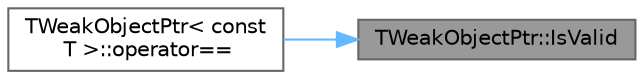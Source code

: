 digraph "TWeakObjectPtr::IsValid"
{
 // INTERACTIVE_SVG=YES
 // LATEX_PDF_SIZE
  bgcolor="transparent";
  edge [fontname=Helvetica,fontsize=10,labelfontname=Helvetica,labelfontsize=10];
  node [fontname=Helvetica,fontsize=10,shape=box,height=0.2,width=0.4];
  rankdir="RL";
  Node1 [id="Node000001",label="TWeakObjectPtr::IsValid",height=0.2,width=0.4,color="gray40", fillcolor="grey60", style="filled", fontcolor="black",tooltip="Test if this points to a live UObject."];
  Node1 -> Node2 [id="edge1_Node000001_Node000002",dir="back",color="steelblue1",style="solid",tooltip=" "];
  Node2 [id="Node000002",label="TWeakObjectPtr\< const\l T \>::operator==",height=0.2,width=0.4,color="grey40", fillcolor="white", style="filled",URL="$d3/daa/structTWeakObjectPtr.html#a9e0049af0163e050a28831232e26e415",tooltip=" "];
}
